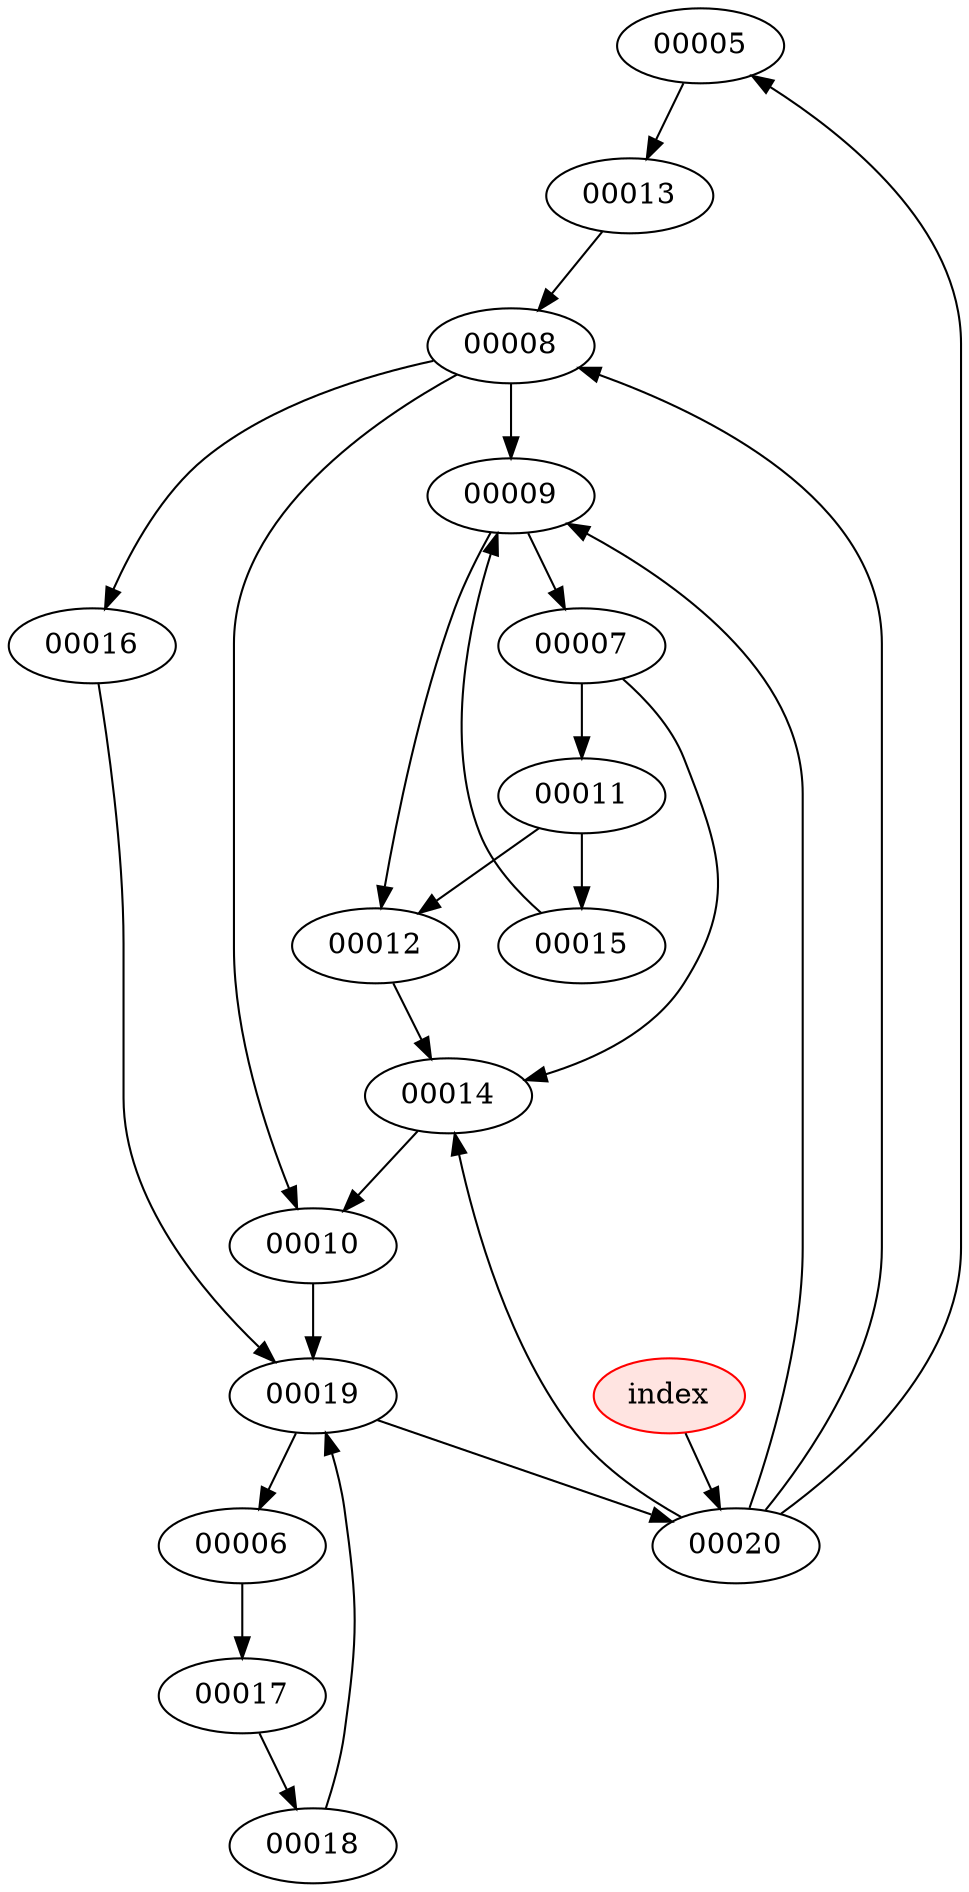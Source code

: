 digraph Zine {
    "00005" [];
    "00006" [];
    "00007" [];
    "00008" [];
    "00009" [];
    "00010" [];
    "00011" [];
    "00012" [];
    "00013" [];
    "00014" [];
    "00015" [];
    "00016" [];
    "00017" [];
    "00018" [];
    "00019" [];
    "00020" [];
    "index" [color="red", style="filled", fillcolor="mistyrose"];
    "00020" -> "00009";
    "00020" -> "00005";
    "00020" -> "00008";
    "00020" -> "00014";
    "00016" -> "00019";
    "00017" -> "00018";
    "00010" -> "00019";
    "00006" -> "00017";
    "00007" -> "00011";
    "00007" -> "00014";
    "00011" -> "00012";
    "00011" -> "00015";
    "00012" -> "00014";
    "00008" -> "00016";
    "00008" -> "00009";
    "00008" -> "00010";
    "00009" -> "00012";
    "00009" -> "00007";
    "00013" -> "00008";
    "00005" -> "00013";
    "00018" -> "00019";
    "00014" -> "00010";
    "00015" -> "00009";
    "00019" -> "00020";
    "00019" -> "00006";
    "index" -> "00020";
}
